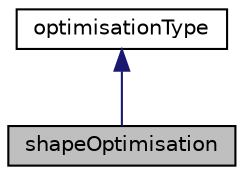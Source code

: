 digraph "shapeOptimisation"
{
  bgcolor="transparent";
  edge [fontname="Helvetica",fontsize="10",labelfontname="Helvetica",labelfontsize="10"];
  node [fontname="Helvetica",fontsize="10",shape=record];
  Node1 [label="shapeOptimisation",height=0.2,width=0.4,color="black", fillcolor="grey75", style="filled" fontcolor="black"];
  Node2 -> Node1 [dir="back",color="midnightblue",fontsize="10",style="solid",fontname="Helvetica"];
  Node2 [label="optimisationType",height=0.2,width=0.4,color="black",URL="$classFoam_1_1incompressible_1_1optimisationType.html",tooltip="Abstract base class for optimisation methods. "];
}

